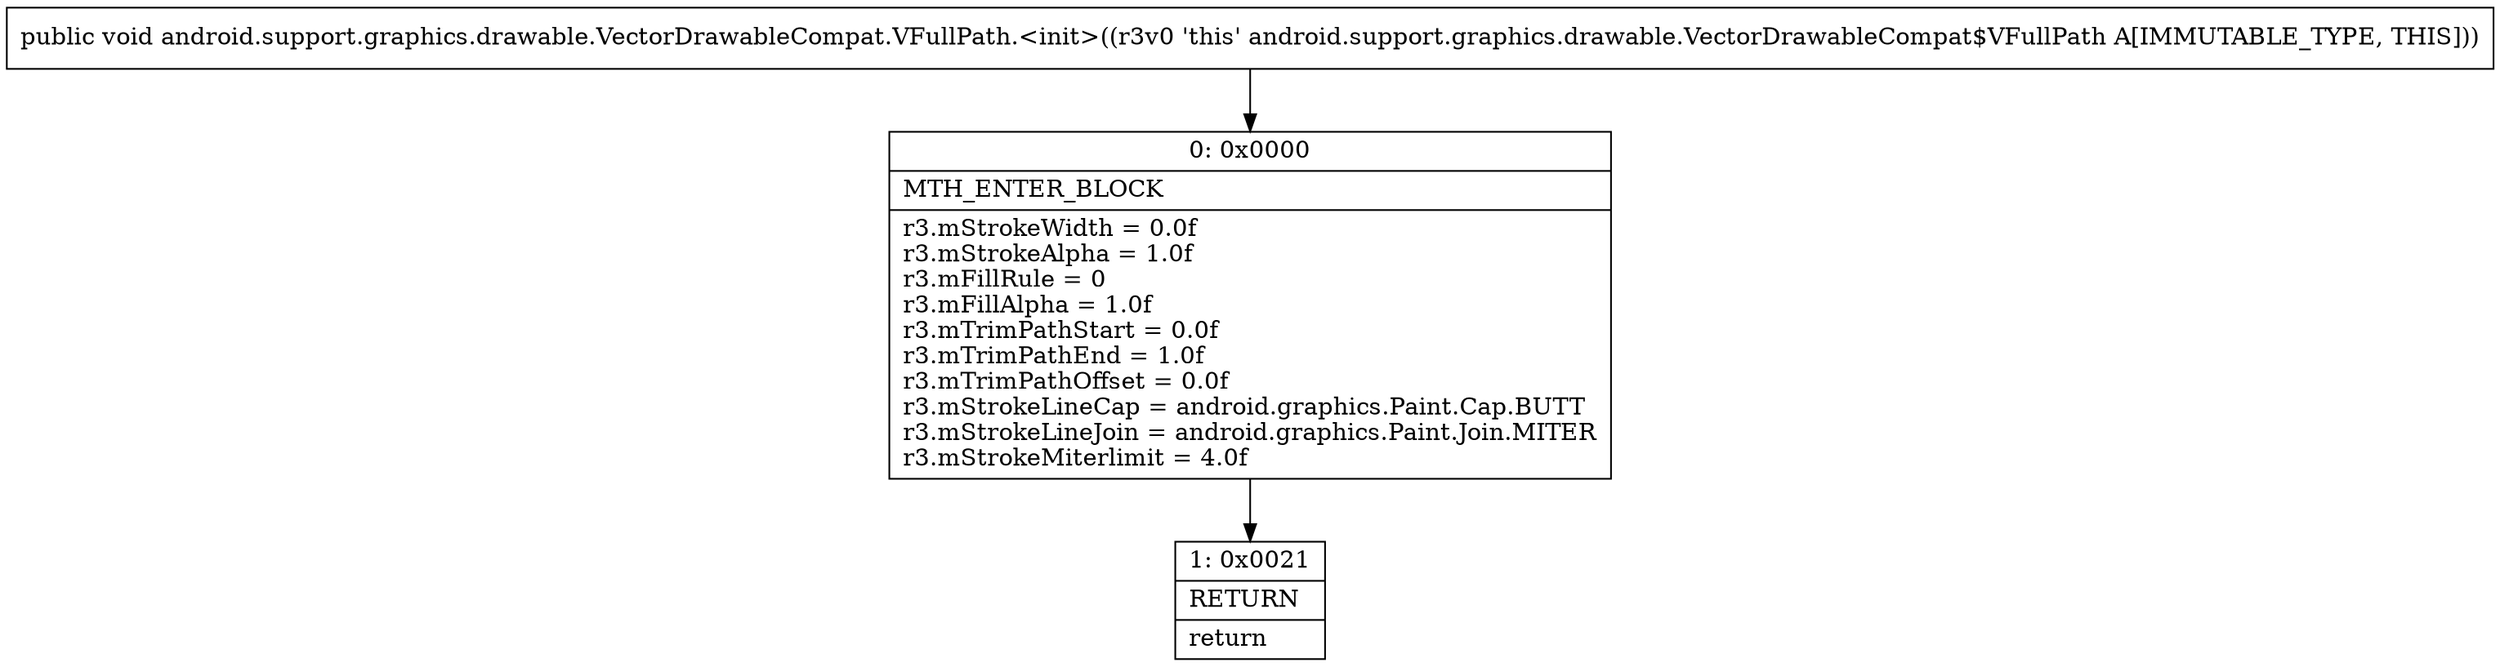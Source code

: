 digraph "CFG forandroid.support.graphics.drawable.VectorDrawableCompat.VFullPath.\<init\>()V" {
Node_0 [shape=record,label="{0\:\ 0x0000|MTH_ENTER_BLOCK\l|r3.mStrokeWidth = 0.0f\lr3.mStrokeAlpha = 1.0f\lr3.mFillRule = 0\lr3.mFillAlpha = 1.0f\lr3.mTrimPathStart = 0.0f\lr3.mTrimPathEnd = 1.0f\lr3.mTrimPathOffset = 0.0f\lr3.mStrokeLineCap = android.graphics.Paint.Cap.BUTT\lr3.mStrokeLineJoin = android.graphics.Paint.Join.MITER\lr3.mStrokeMiterlimit = 4.0f\l}"];
Node_1 [shape=record,label="{1\:\ 0x0021|RETURN\l|return\l}"];
MethodNode[shape=record,label="{public void android.support.graphics.drawable.VectorDrawableCompat.VFullPath.\<init\>((r3v0 'this' android.support.graphics.drawable.VectorDrawableCompat$VFullPath A[IMMUTABLE_TYPE, THIS])) }"];
MethodNode -> Node_0;
Node_0 -> Node_1;
}

